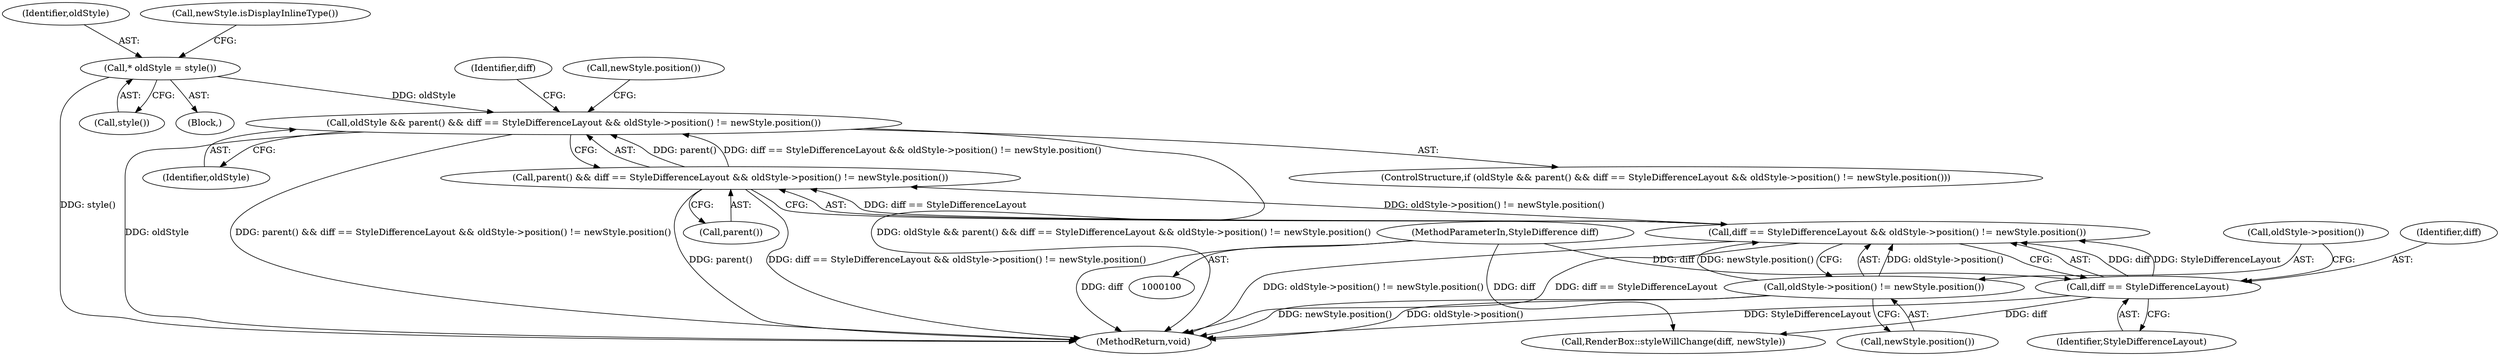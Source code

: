 digraph "0_Chrome_b2b21468c1f7f08b30a7c1755316f6026c50eb2a_1@pointer" {
"1000111" [label="(Call,oldStyle && parent() && diff == StyleDifferenceLayout && oldStyle->position() != newStyle.position())"];
"1000105" [label="(Call,* oldStyle = style())"];
"1000113" [label="(Call,parent() && diff == StyleDifferenceLayout && oldStyle->position() != newStyle.position())"];
"1000115" [label="(Call,diff == StyleDifferenceLayout && oldStyle->position() != newStyle.position())"];
"1000116" [label="(Call,diff == StyleDifferenceLayout)"];
"1000101" [label="(MethodParameterIn,StyleDifference diff)"];
"1000119" [label="(Call,oldStyle->position() != newStyle.position())"];
"1000111" [label="(Call,oldStyle && parent() && diff == StyleDifferenceLayout && oldStyle->position() != newStyle.position())"];
"1000114" [label="(Call,parent())"];
"1000106" [label="(Identifier,oldStyle)"];
"1000117" [label="(Identifier,diff)"];
"1000103" [label="(Block,)"];
"1000178" [label="(Identifier,diff)"];
"1000113" [label="(Call,parent() && diff == StyleDifferenceLayout && oldStyle->position() != newStyle.position())"];
"1000115" [label="(Call,diff == StyleDifferenceLayout && oldStyle->position() != newStyle.position())"];
"1000121" [label="(Call,newStyle.position())"];
"1000119" [label="(Call,oldStyle->position() != newStyle.position())"];
"1000112" [label="(Identifier,oldStyle)"];
"1000109" [label="(Call,newStyle.isDisplayInlineType())"];
"1000105" [label="(Call,* oldStyle = style())"];
"1000177" [label="(Call,RenderBox::styleWillChange(diff, newStyle))"];
"1000180" [label="(MethodReturn,void)"];
"1000125" [label="(Call,newStyle.position())"];
"1000110" [label="(ControlStructure,if (oldStyle && parent() && diff == StyleDifferenceLayout && oldStyle->position() != newStyle.position()))"];
"1000116" [label="(Call,diff == StyleDifferenceLayout)"];
"1000120" [label="(Call,oldStyle->position())"];
"1000107" [label="(Call,style())"];
"1000118" [label="(Identifier,StyleDifferenceLayout)"];
"1000101" [label="(MethodParameterIn,StyleDifference diff)"];
"1000111" -> "1000110"  [label="AST: "];
"1000111" -> "1000112"  [label="CFG: "];
"1000111" -> "1000113"  [label="CFG: "];
"1000112" -> "1000111"  [label="AST: "];
"1000113" -> "1000111"  [label="AST: "];
"1000125" -> "1000111"  [label="CFG: "];
"1000178" -> "1000111"  [label="CFG: "];
"1000111" -> "1000180"  [label="DDG: oldStyle"];
"1000111" -> "1000180"  [label="DDG: parent() && diff == StyleDifferenceLayout && oldStyle->position() != newStyle.position()"];
"1000111" -> "1000180"  [label="DDG: oldStyle && parent() && diff == StyleDifferenceLayout && oldStyle->position() != newStyle.position()"];
"1000105" -> "1000111"  [label="DDG: oldStyle"];
"1000113" -> "1000111"  [label="DDG: parent()"];
"1000113" -> "1000111"  [label="DDG: diff == StyleDifferenceLayout && oldStyle->position() != newStyle.position()"];
"1000105" -> "1000103"  [label="AST: "];
"1000105" -> "1000107"  [label="CFG: "];
"1000106" -> "1000105"  [label="AST: "];
"1000107" -> "1000105"  [label="AST: "];
"1000109" -> "1000105"  [label="CFG: "];
"1000105" -> "1000180"  [label="DDG: style()"];
"1000113" -> "1000114"  [label="CFG: "];
"1000113" -> "1000115"  [label="CFG: "];
"1000114" -> "1000113"  [label="AST: "];
"1000115" -> "1000113"  [label="AST: "];
"1000113" -> "1000180"  [label="DDG: parent()"];
"1000113" -> "1000180"  [label="DDG: diff == StyleDifferenceLayout && oldStyle->position() != newStyle.position()"];
"1000115" -> "1000113"  [label="DDG: diff == StyleDifferenceLayout"];
"1000115" -> "1000113"  [label="DDG: oldStyle->position() != newStyle.position()"];
"1000115" -> "1000116"  [label="CFG: "];
"1000115" -> "1000119"  [label="CFG: "];
"1000116" -> "1000115"  [label="AST: "];
"1000119" -> "1000115"  [label="AST: "];
"1000115" -> "1000180"  [label="DDG: oldStyle->position() != newStyle.position()"];
"1000115" -> "1000180"  [label="DDG: diff == StyleDifferenceLayout"];
"1000116" -> "1000115"  [label="DDG: diff"];
"1000116" -> "1000115"  [label="DDG: StyleDifferenceLayout"];
"1000119" -> "1000115"  [label="DDG: oldStyle->position()"];
"1000119" -> "1000115"  [label="DDG: newStyle.position()"];
"1000116" -> "1000118"  [label="CFG: "];
"1000117" -> "1000116"  [label="AST: "];
"1000118" -> "1000116"  [label="AST: "];
"1000120" -> "1000116"  [label="CFG: "];
"1000116" -> "1000180"  [label="DDG: StyleDifferenceLayout"];
"1000101" -> "1000116"  [label="DDG: diff"];
"1000116" -> "1000177"  [label="DDG: diff"];
"1000101" -> "1000100"  [label="AST: "];
"1000101" -> "1000180"  [label="DDG: diff"];
"1000101" -> "1000177"  [label="DDG: diff"];
"1000119" -> "1000121"  [label="CFG: "];
"1000120" -> "1000119"  [label="AST: "];
"1000121" -> "1000119"  [label="AST: "];
"1000119" -> "1000180"  [label="DDG: newStyle.position()"];
"1000119" -> "1000180"  [label="DDG: oldStyle->position()"];
}
